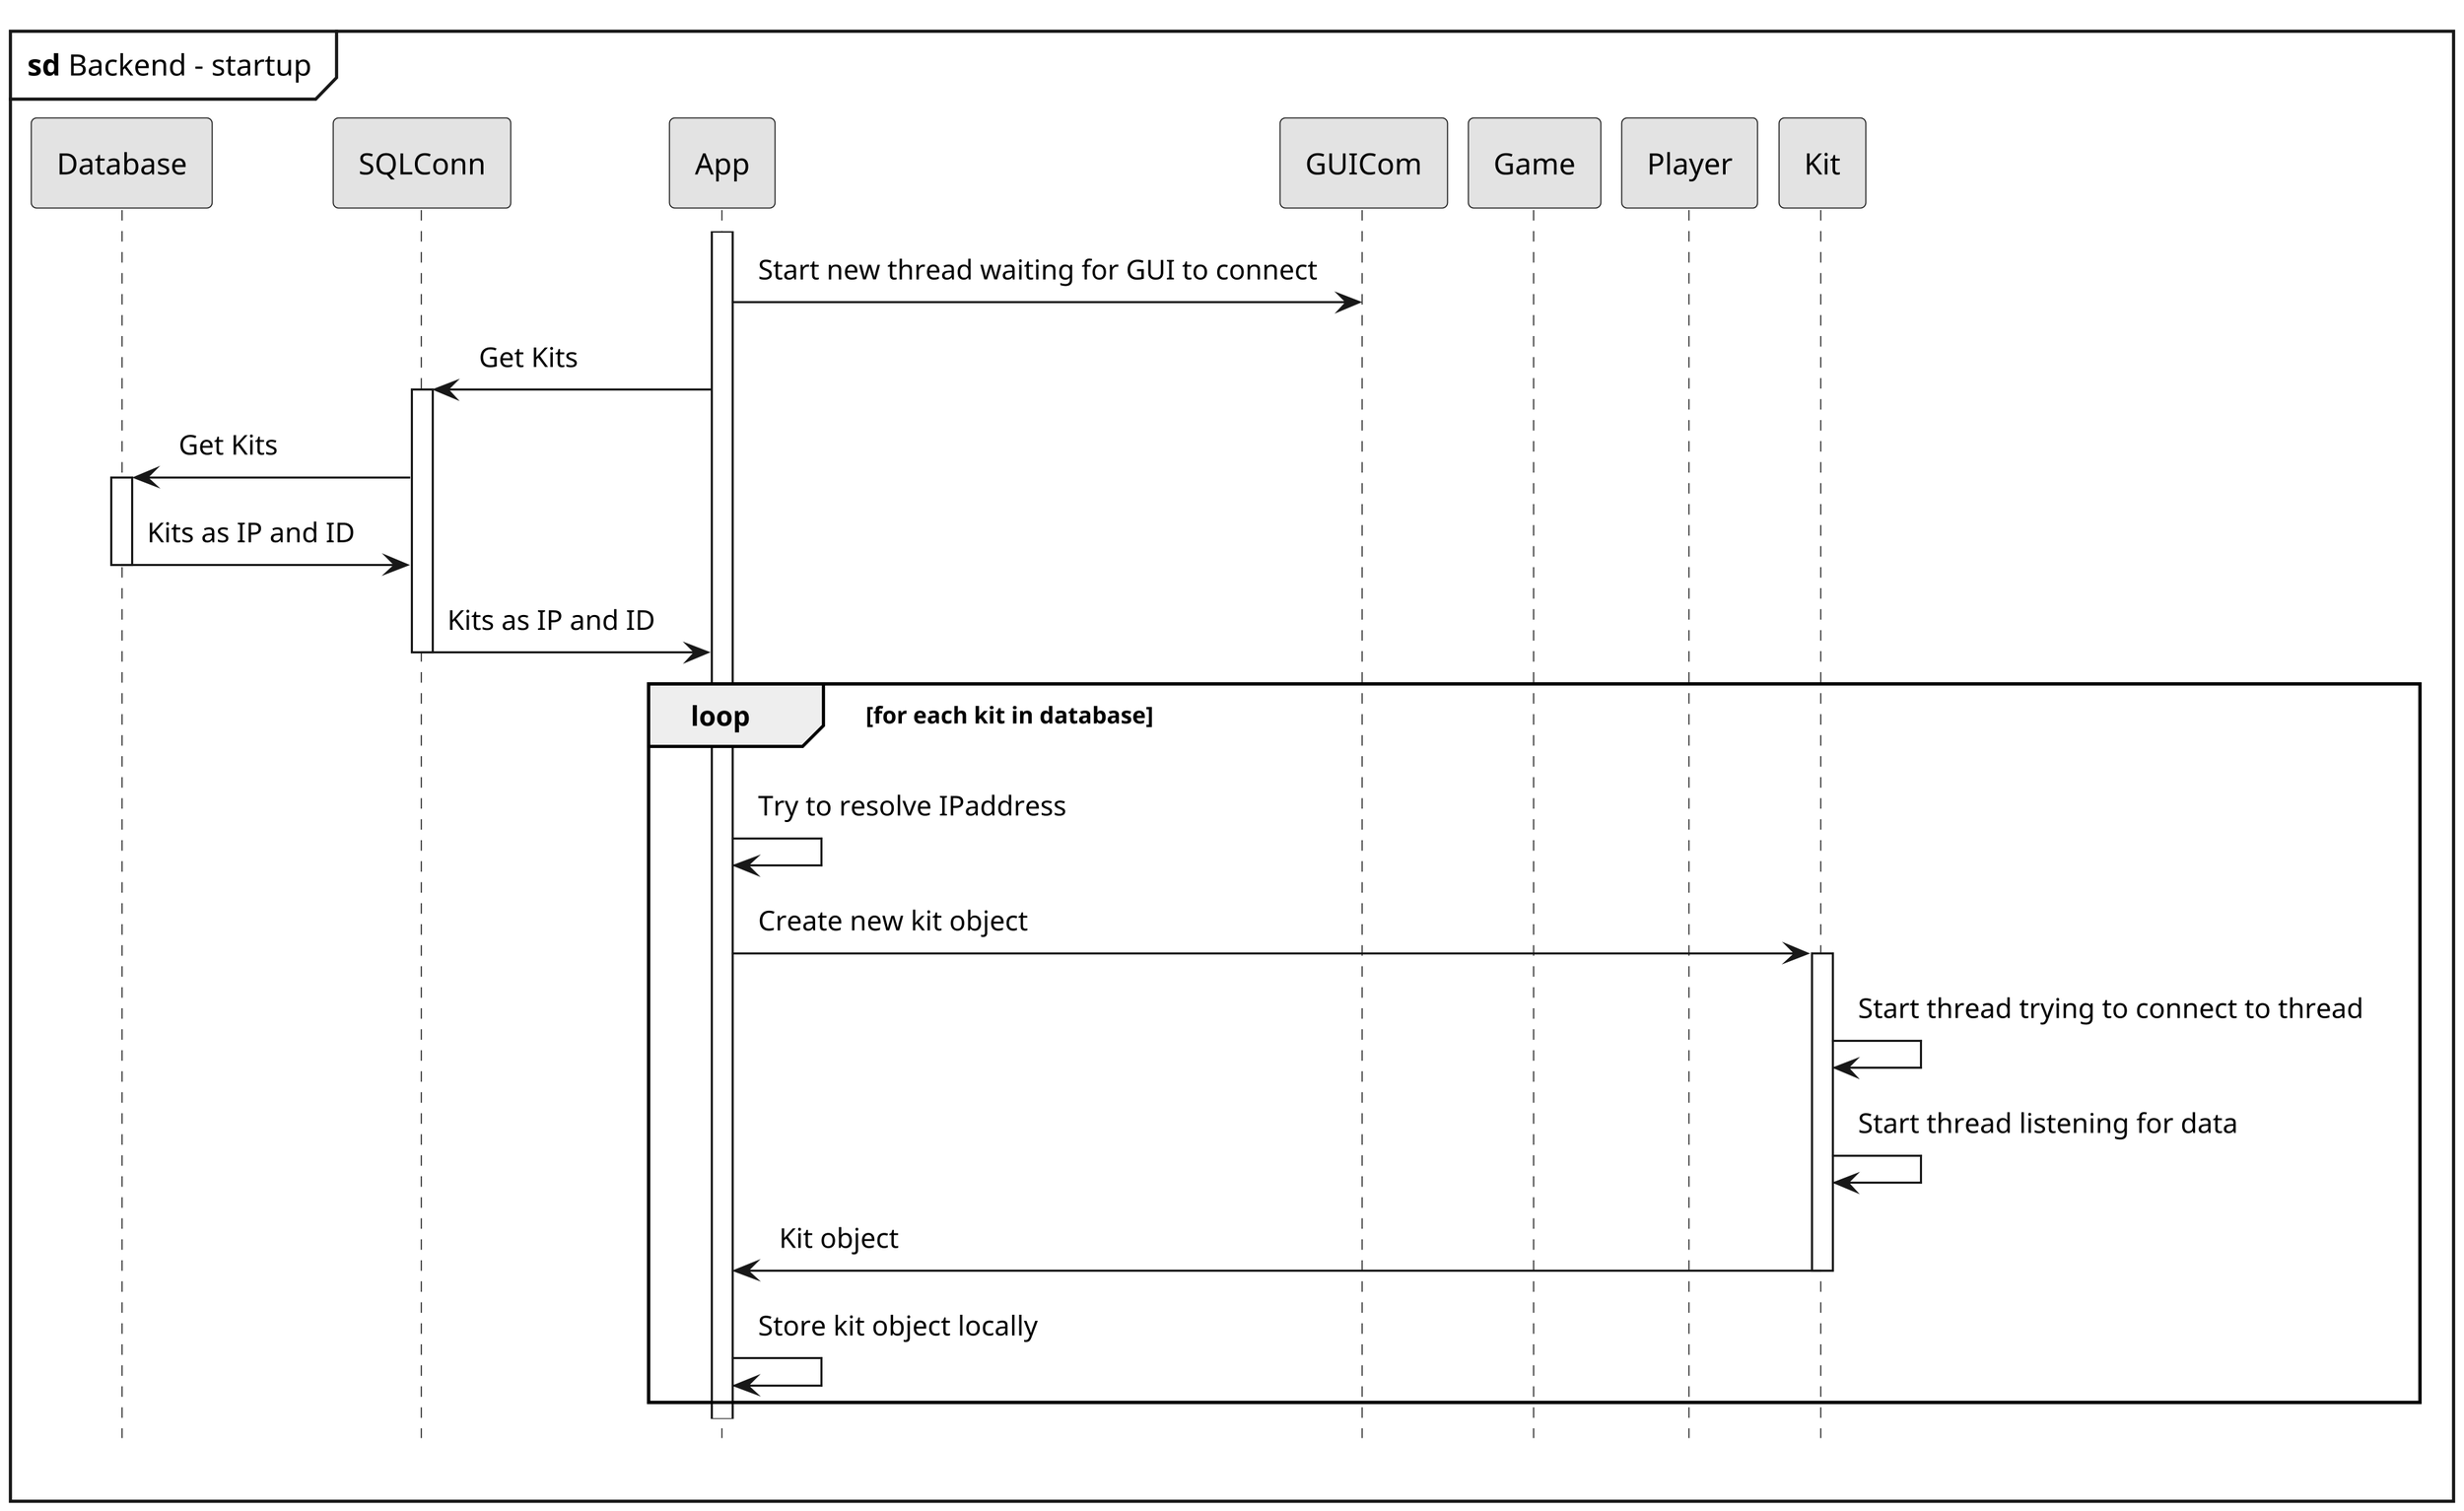 @startuml backend_playershot_sd

skinparam {
    monochrome true
    dpi 300
    padding 5
    packageStyle rectangle
    packageStyle frame
    shadowing false
}

hide footbox

mainframe **sd** Backend - startup

    participant Database
    participant SQLConn
    participant App
    participant GUICom
    participant Game
    participant Player
    participant Kit

    activate App
    App -> GUICom: Start new thread waiting for GUI to connect
    App -> SQLConn++: Get Kits
    SQLConn -> Database++: Get Kits
    Database -> SQLConn: Kits as IP and ID
    deactivate Database
    SQLConn -> App: Kits as IP and ID
    deactivate SQLConn
    loop for each kit in database
    App -> App: Try to resolve IPaddress
    App -> Kit++: Create new kit object
    Kit -> Kit: Start thread trying to connect to thread
    Kit -> Kit: Start thread listening for data
    Kit -> App: Kit object
    deactivate Kit
    App -> App: Store kit object locally
    end





@enduml